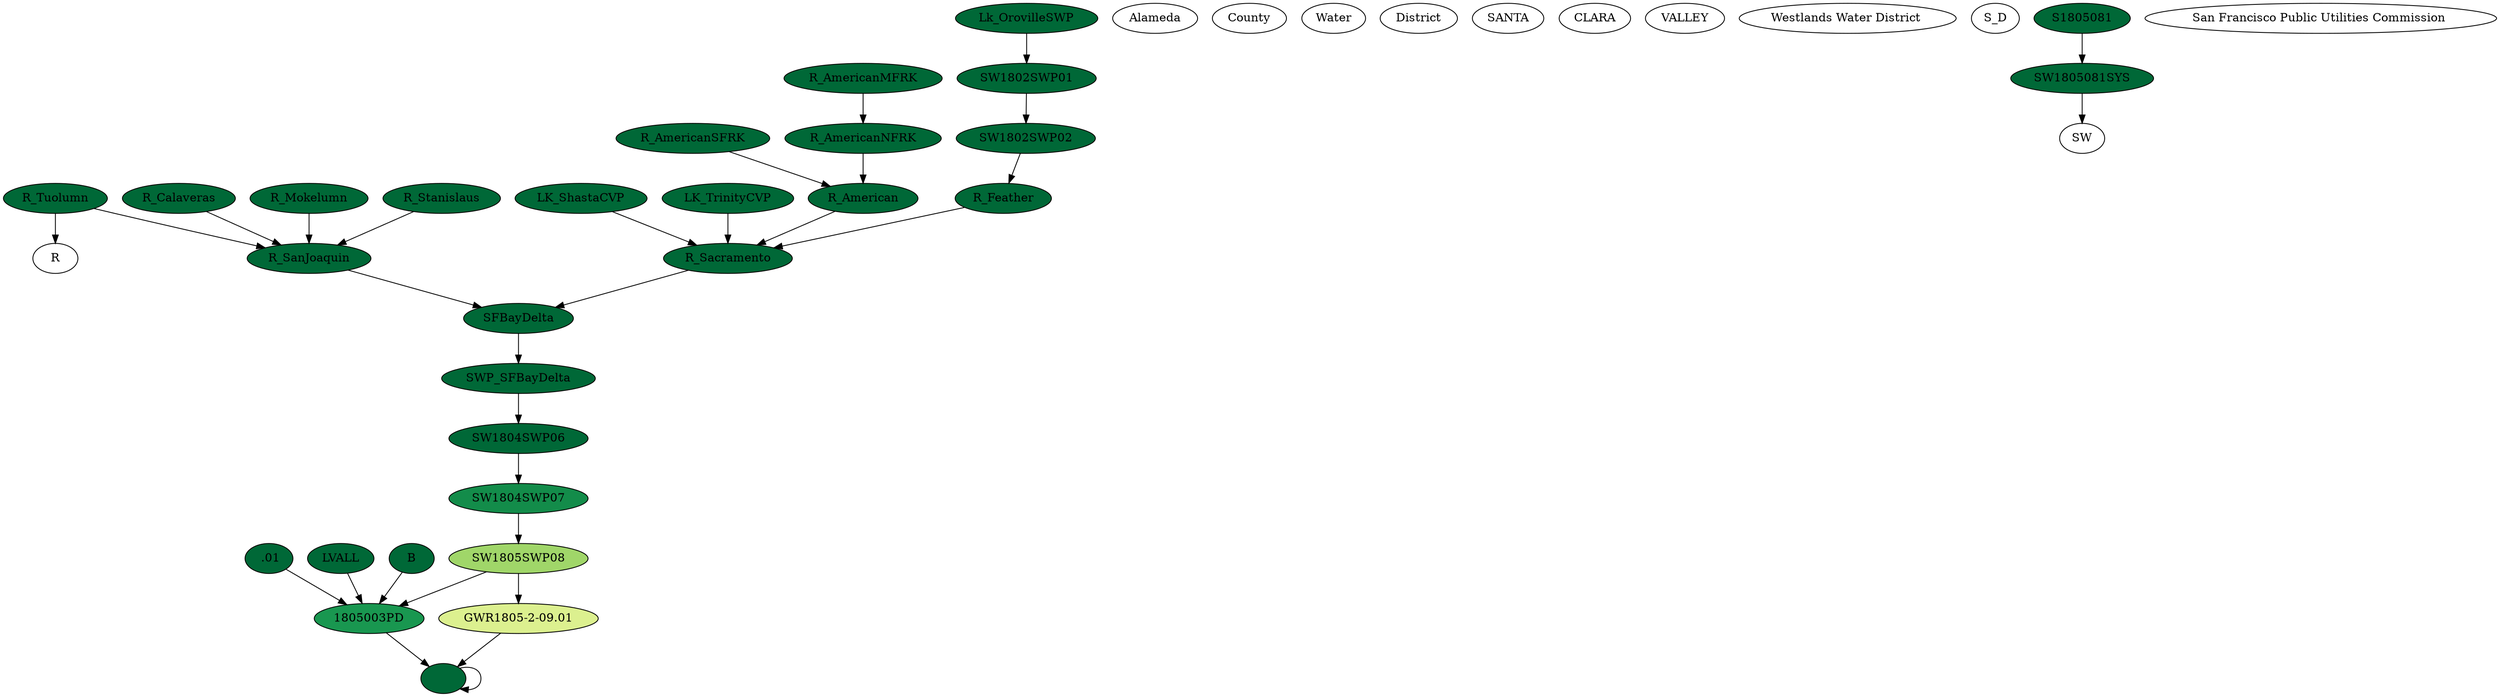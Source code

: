 digraph  {
SW1805SWP08 [fillcolor="#a0d669", style=filled];
"GWR1805-2-09.01" [fillcolor="#dcf08f", style=filled];
" "Alameda County Water District " " [fillcolor="#87cb67", style=filled];
" "SANTA CLARA VALLEY " .01" [fillcolor="#006837", style=filled];
"1805003PD" [fillcolor="#199750", style=filled];
" "SANTA CLARA VALLEY " " [fillcolor="#006837", style=filled];
R "Westlands Water District " S_D "Westlands Water District " LVALL [fillcolor="#006837", style=filled];
SW "San Francisco Public Utilities Commission " B [fillcolor="#006837", style=filled];
R "Westlands Water District " S1805081 [fillcolor="#006837", style=filled];
SW1805081SYS [fillcolor="#006837", style=filled];
R_Tuolumn [fillcolor="#006837", style=filled];
SW1804SWP06 [fillcolor="#006837", style=filled];
SW1804SWP07 [fillcolor="#138c4a", style=filled];
SFBayDelta [fillcolor="#006837", style=filled];
SWP_SFBayDelta [fillcolor="#006837", style=filled];
R_Calaveras [fillcolor="#006837", style=filled];
R_SanJoaquin [fillcolor="#006837", style=filled];
R_Mokelumn [fillcolor="#006837", style=filled];
R_Stanislaus [fillcolor="#006837", style=filled];
LK_ShastaCVP [fillcolor="#006837", style=filled];
R_Sacramento [fillcolor="#006837", style=filled];
LK_TrinityCVP [fillcolor="#006837", style=filled];
R_American [fillcolor="#006837", style=filled];
R_AmericanSFRK [fillcolor="#006837", style=filled];
R_AmericanMFRK [fillcolor="#006837", style=filled];
R_AmericanNFRK [fillcolor="#006837", style=filled];
R_Feather [fillcolor="#006837", style=filled];
SW1802SWP01 [fillcolor="#006837", style=filled];
SW1802SWP02 [fillcolor="#006837", style=filled];
Lk_OrovilleSWP [fillcolor="#006837", style=filled];
SW1805SWP08 -> "GWR1805-2-09.01"  [key=0];
SW1805SWP08 -> "1805003PD"  [key=0];
"GWR1805-2-09.01" -> " "Alameda County Water District " "  [key=0];
" "SANTA CLARA VALLEY " .01" -> "1805003PD"  [key=0];
"1805003PD" -> " "Alameda County Water District " "  [key=0];
" "SANTA CLARA VALLEY " " -> " "SANTA CLARA VALLEY " .01"  [key=0];
R "Westlands Water District " S_D "Westlands Water District " LVALL -> "1805003PD"  [key=0];
SW "San Francisco Public Utilities Commission " B -> "1805003PD"  [key=0];
R "Westlands Water District " S1805081 -> SW1805081SYS  [key=0];
SW1805081SYS -> SW "San Francisco Public Utilities Commission " B  [key=0];
R_Tuolumn -> R "Westlands Water District " S1805081  [key=0];
R_Tuolumn -> R_SanJoaquin  [key=0];
SW1804SWP06 -> SW1804SWP07  [key=0];
SW1804SWP07 -> SW1805SWP08  [key=0];
SFBayDelta -> SWP_SFBayDelta  [key=0];
SWP_SFBayDelta -> SW1804SWP06  [key=0];
R_Calaveras -> R_SanJoaquin  [key=0];
R_SanJoaquin -> SFBayDelta  [key=0];
R_Mokelumn -> R_SanJoaquin  [key=0];
R_Stanislaus -> R_SanJoaquin  [key=0];
LK_ShastaCVP -> R_Sacramento  [key=0];
R_Sacramento -> SFBayDelta  [key=0];
LK_TrinityCVP -> R_Sacramento  [key=0];
R_American -> R_Sacramento  [key=0];
R_AmericanSFRK -> R_American  [key=0];
R_AmericanMFRK -> R_AmericanNFRK  [key=0];
R_AmericanNFRK -> R_American  [key=0];
R_Feather -> R_Sacramento  [key=0];
SW1802SWP01 -> SW1802SWP02  [key=0];
SW1802SWP02 -> R_Feather  [key=0];
Lk_OrovilleSWP -> SW1802SWP01  [key=0];
}
